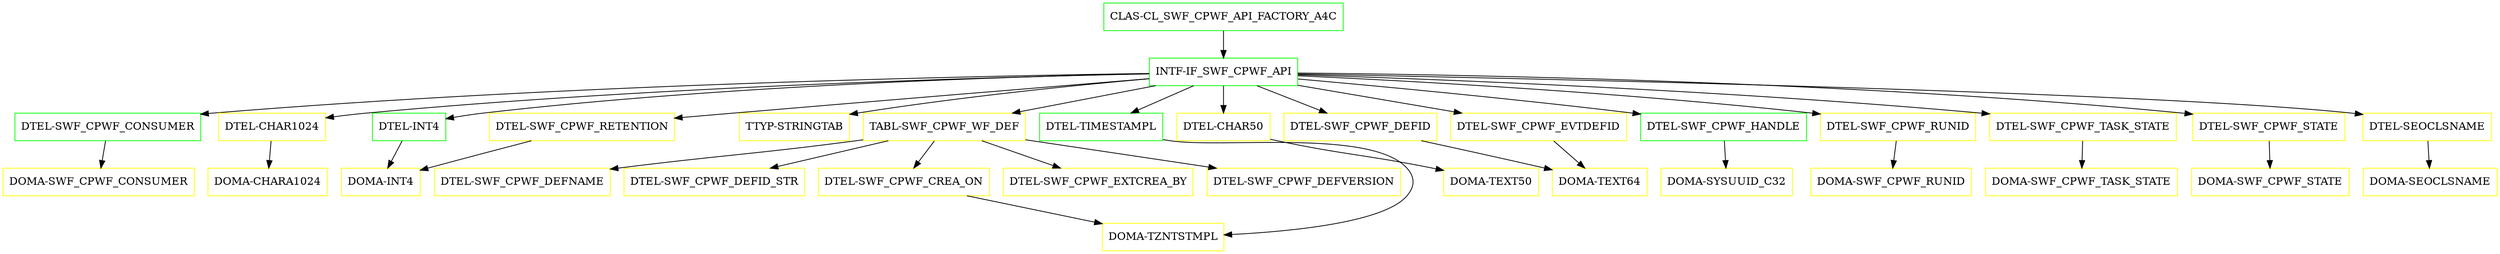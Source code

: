digraph G {
  "CLAS-CL_SWF_CPWF_API_FACTORY_A4C" [shape=box,color=green];
  "INTF-IF_SWF_CPWF_API" [shape=box,color=green,URL="./INTF_IF_SWF_CPWF_API.html"];
  "DTEL-SWF_CPWF_CONSUMER" [shape=box,color=green,URL="./DTEL_SWF_CPWF_CONSUMER.html"];
  "DOMA-SWF_CPWF_CONSUMER" [shape=box,color=yellow,URL="./DOMA_SWF_CPWF_CONSUMER.html"];
  "DTEL-INT4" [shape=box,color=green,URL="./DTEL_INT4.html"];
  "DOMA-INT4" [shape=box,color=yellow,URL="./DOMA_INT4.html"];
  "DTEL-CHAR1024" [shape=box,color=yellow,URL="./DTEL_CHAR1024.html"];
  "DOMA-CHARA1024" [shape=box,color=yellow,URL="./DOMA_CHARA1024.html"];
  "TABL-SWF_CPWF_WF_DEF" [shape=box,color=yellow,URL="./TABL_SWF_CPWF_WF_DEF.html"];
  "DTEL-SWF_CPWF_CREA_ON" [shape=box,color=yellow,URL="./DTEL_SWF_CPWF_CREA_ON.html"];
  "DOMA-TZNTSTMPL" [shape=box,color=yellow,URL="./DOMA_TZNTSTMPL.html"];
  "DTEL-SWF_CPWF_EXTCREA_BY" [shape=box,color=yellow,URL="./DTEL_SWF_CPWF_EXTCREA_BY.html"];
  "DTEL-SWF_CPWF_DEFVERSION" [shape=box,color=yellow,URL="./DTEL_SWF_CPWF_DEFVERSION.html"];
  "DTEL-SWF_CPWF_DEFNAME" [shape=box,color=yellow,URL="./DTEL_SWF_CPWF_DEFNAME.html"];
  "DTEL-SWF_CPWF_DEFID_STR" [shape=box,color=yellow,URL="./DTEL_SWF_CPWF_DEFID_STR.html"];
  "TTYP-STRINGTAB" [shape=box,color=yellow,URL="./TTYP_STRINGTAB.html"];
  "DTEL-TIMESTAMPL" [shape=box,color=green,URL="./DTEL_TIMESTAMPL.html"];
  "DTEL-CHAR50" [shape=box,color=yellow,URL="./DTEL_CHAR50.html"];
  "DOMA-TEXT50" [shape=box,color=yellow,URL="./DOMA_TEXT50.html"];
  "DTEL-SWF_CPWF_EVTDEFID" [shape=box,color=yellow,URL="./DTEL_SWF_CPWF_EVTDEFID.html"];
  "DOMA-TEXT64" [shape=box,color=yellow,URL="./DOMA_TEXT64.html"];
  "DTEL-SWF_CPWF_HANDLE" [shape=box,color=green,URL="./DTEL_SWF_CPWF_HANDLE.html"];
  "DOMA-SYSUUID_C32" [shape=box,color=yellow,URL="./DOMA_SYSUUID_C32.html"];
  "DTEL-SWF_CPWF_RUNID" [shape=box,color=yellow,URL="./DTEL_SWF_CPWF_RUNID.html"];
  "DOMA-SWF_CPWF_RUNID" [shape=box,color=yellow,URL="./DOMA_SWF_CPWF_RUNID.html"];
  "DTEL-SWF_CPWF_DEFID" [shape=box,color=yellow,URL="./DTEL_SWF_CPWF_DEFID.html"];
  "DTEL-SWF_CPWF_TASK_STATE" [shape=box,color=yellow,URL="./DTEL_SWF_CPWF_TASK_STATE.html"];
  "DOMA-SWF_CPWF_TASK_STATE" [shape=box,color=yellow,URL="./DOMA_SWF_CPWF_TASK_STATE.html"];
  "DTEL-SWF_CPWF_STATE" [shape=box,color=yellow,URL="./DTEL_SWF_CPWF_STATE.html"];
  "DOMA-SWF_CPWF_STATE" [shape=box,color=yellow,URL="./DOMA_SWF_CPWF_STATE.html"];
  "DTEL-SWF_CPWF_RETENTION" [shape=box,color=yellow,URL="./DTEL_SWF_CPWF_RETENTION.html"];
  "DTEL-SEOCLSNAME" [shape=box,color=yellow,URL="./DTEL_SEOCLSNAME.html"];
  "DOMA-SEOCLSNAME" [shape=box,color=yellow,URL="./DOMA_SEOCLSNAME.html"];
  "CLAS-CL_SWF_CPWF_API_FACTORY_A4C" -> "INTF-IF_SWF_CPWF_API";
  "INTF-IF_SWF_CPWF_API" -> "DTEL-SEOCLSNAME";
  "INTF-IF_SWF_CPWF_API" -> "DTEL-SWF_CPWF_RETENTION";
  "INTF-IF_SWF_CPWF_API" -> "DTEL-SWF_CPWF_STATE";
  "INTF-IF_SWF_CPWF_API" -> "DTEL-SWF_CPWF_TASK_STATE";
  "INTF-IF_SWF_CPWF_API" -> "DTEL-SWF_CPWF_DEFID";
  "INTF-IF_SWF_CPWF_API" -> "DTEL-SWF_CPWF_RUNID";
  "INTF-IF_SWF_CPWF_API" -> "DTEL-SWF_CPWF_HANDLE";
  "INTF-IF_SWF_CPWF_API" -> "DTEL-SWF_CPWF_EVTDEFID";
  "INTF-IF_SWF_CPWF_API" -> "DTEL-CHAR50";
  "INTF-IF_SWF_CPWF_API" -> "DTEL-TIMESTAMPL";
  "INTF-IF_SWF_CPWF_API" -> "TTYP-STRINGTAB";
  "INTF-IF_SWF_CPWF_API" -> "TABL-SWF_CPWF_WF_DEF";
  "INTF-IF_SWF_CPWF_API" -> "DTEL-CHAR1024";
  "INTF-IF_SWF_CPWF_API" -> "DTEL-INT4";
  "INTF-IF_SWF_CPWF_API" -> "DTEL-SWF_CPWF_CONSUMER";
  "DTEL-SWF_CPWF_CONSUMER" -> "DOMA-SWF_CPWF_CONSUMER";
  "DTEL-INT4" -> "DOMA-INT4";
  "DTEL-CHAR1024" -> "DOMA-CHARA1024";
  "TABL-SWF_CPWF_WF_DEF" -> "DTEL-SWF_CPWF_DEFID_STR";
  "TABL-SWF_CPWF_WF_DEF" -> "DTEL-SWF_CPWF_DEFNAME";
  "TABL-SWF_CPWF_WF_DEF" -> "DTEL-SWF_CPWF_DEFVERSION";
  "TABL-SWF_CPWF_WF_DEF" -> "DTEL-SWF_CPWF_EXTCREA_BY";
  "TABL-SWF_CPWF_WF_DEF" -> "DTEL-SWF_CPWF_CREA_ON";
  "DTEL-SWF_CPWF_CREA_ON" -> "DOMA-TZNTSTMPL";
  "DTEL-TIMESTAMPL" -> "DOMA-TZNTSTMPL";
  "DTEL-CHAR50" -> "DOMA-TEXT50";
  "DTEL-SWF_CPWF_EVTDEFID" -> "DOMA-TEXT64";
  "DTEL-SWF_CPWF_HANDLE" -> "DOMA-SYSUUID_C32";
  "DTEL-SWF_CPWF_RUNID" -> "DOMA-SWF_CPWF_RUNID";
  "DTEL-SWF_CPWF_DEFID" -> "DOMA-TEXT64";
  "DTEL-SWF_CPWF_TASK_STATE" -> "DOMA-SWF_CPWF_TASK_STATE";
  "DTEL-SWF_CPWF_STATE" -> "DOMA-SWF_CPWF_STATE";
  "DTEL-SWF_CPWF_RETENTION" -> "DOMA-INT4";
  "DTEL-SEOCLSNAME" -> "DOMA-SEOCLSNAME";
}
